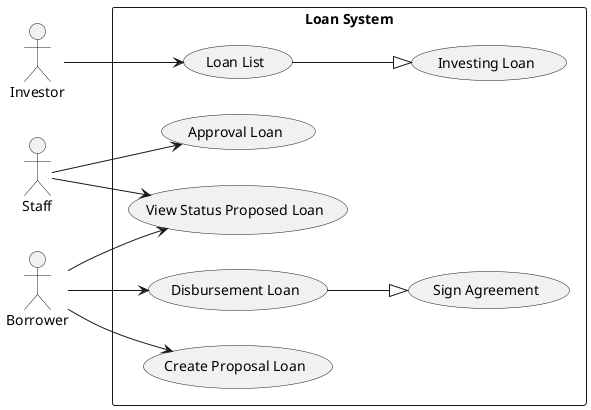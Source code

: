 @startuml velocity_team
left to right direction
actor "Staff" as staff
actor "Investor" as Investor
actor "Borrower" as borrower

rectangle system as "Loan System" {
  usecase "Create Proposal Loan" as proposeLoan
  usecase "View Status Proposed Loan" as statusLoan
  usecase "Approval Loan" as approvalLoan
  usecase "Disbursement Loan" as disbursement
  usecase "Sign Agreement" as sign
  usecase "Loan List" as loan
  usecase "Investing Loan" as loanInvest
}


borrower --> proposeLoan
borrower --> statusLoan
staff --> statusLoan
staff --> approvalLoan
borrower --> disbursement
disbursement --|> sign
"Investor" --> loan
loan --|> loanInvest



@enduml
